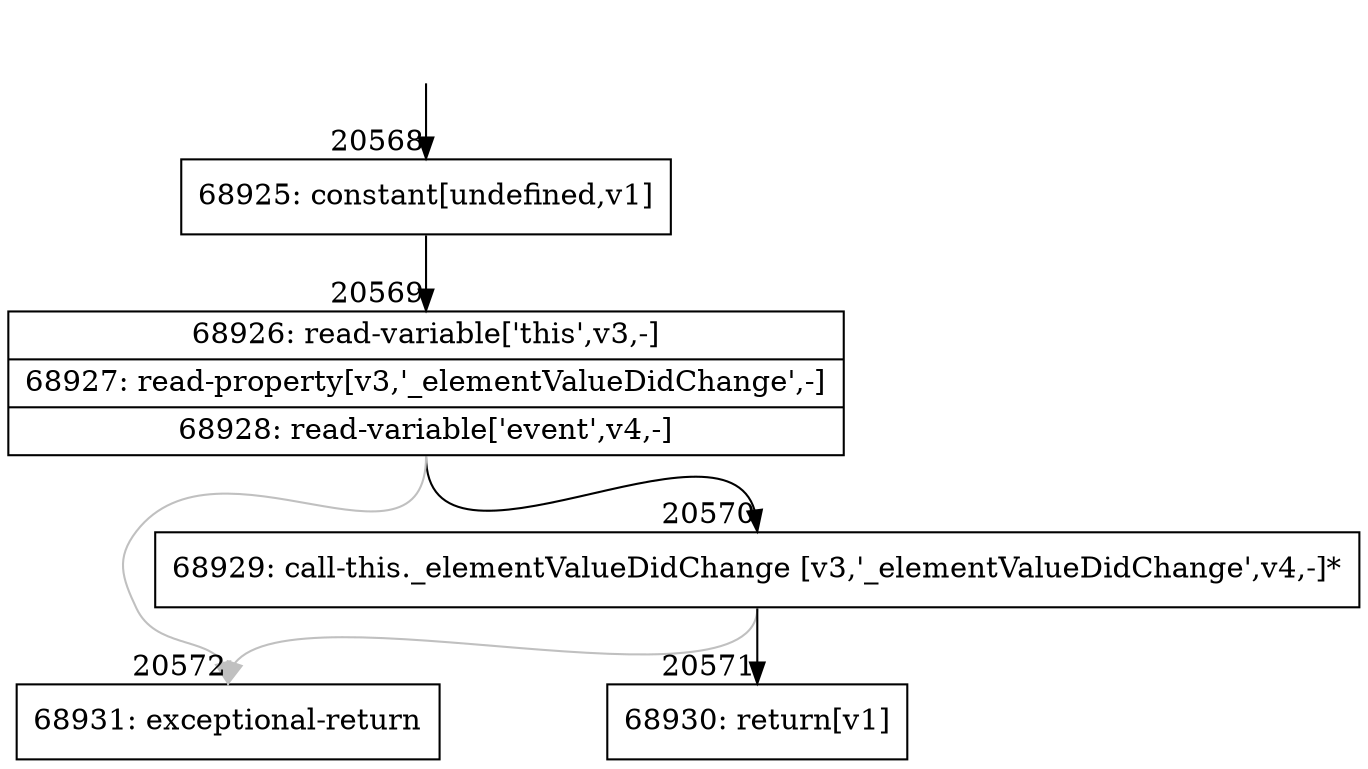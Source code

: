 digraph {
rankdir="TD"
BB_entry1799[shape=none,label=""];
BB_entry1799 -> BB20568 [tailport=s, headport=n, headlabel="    20568"]
BB20568 [shape=record label="{68925: constant[undefined,v1]}" ] 
BB20568 -> BB20569 [tailport=s, headport=n, headlabel="      20569"]
BB20569 [shape=record label="{68926: read-variable['this',v3,-]|68927: read-property[v3,'_elementValueDidChange',-]|68928: read-variable['event',v4,-]}" ] 
BB20569 -> BB20570 [tailport=s, headport=n, headlabel="      20570"]
BB20569 -> BB20572 [tailport=s, headport=n, color=gray, headlabel="      20572"]
BB20570 [shape=record label="{68929: call-this._elementValueDidChange [v3,'_elementValueDidChange',v4,-]*}" ] 
BB20570 -> BB20571 [tailport=s, headport=n, headlabel="      20571"]
BB20570 -> BB20572 [tailport=s, headport=n, color=gray]
BB20571 [shape=record label="{68930: return[v1]}" ] 
BB20572 [shape=record label="{68931: exceptional-return}" ] 
//#$~ 38738
}
